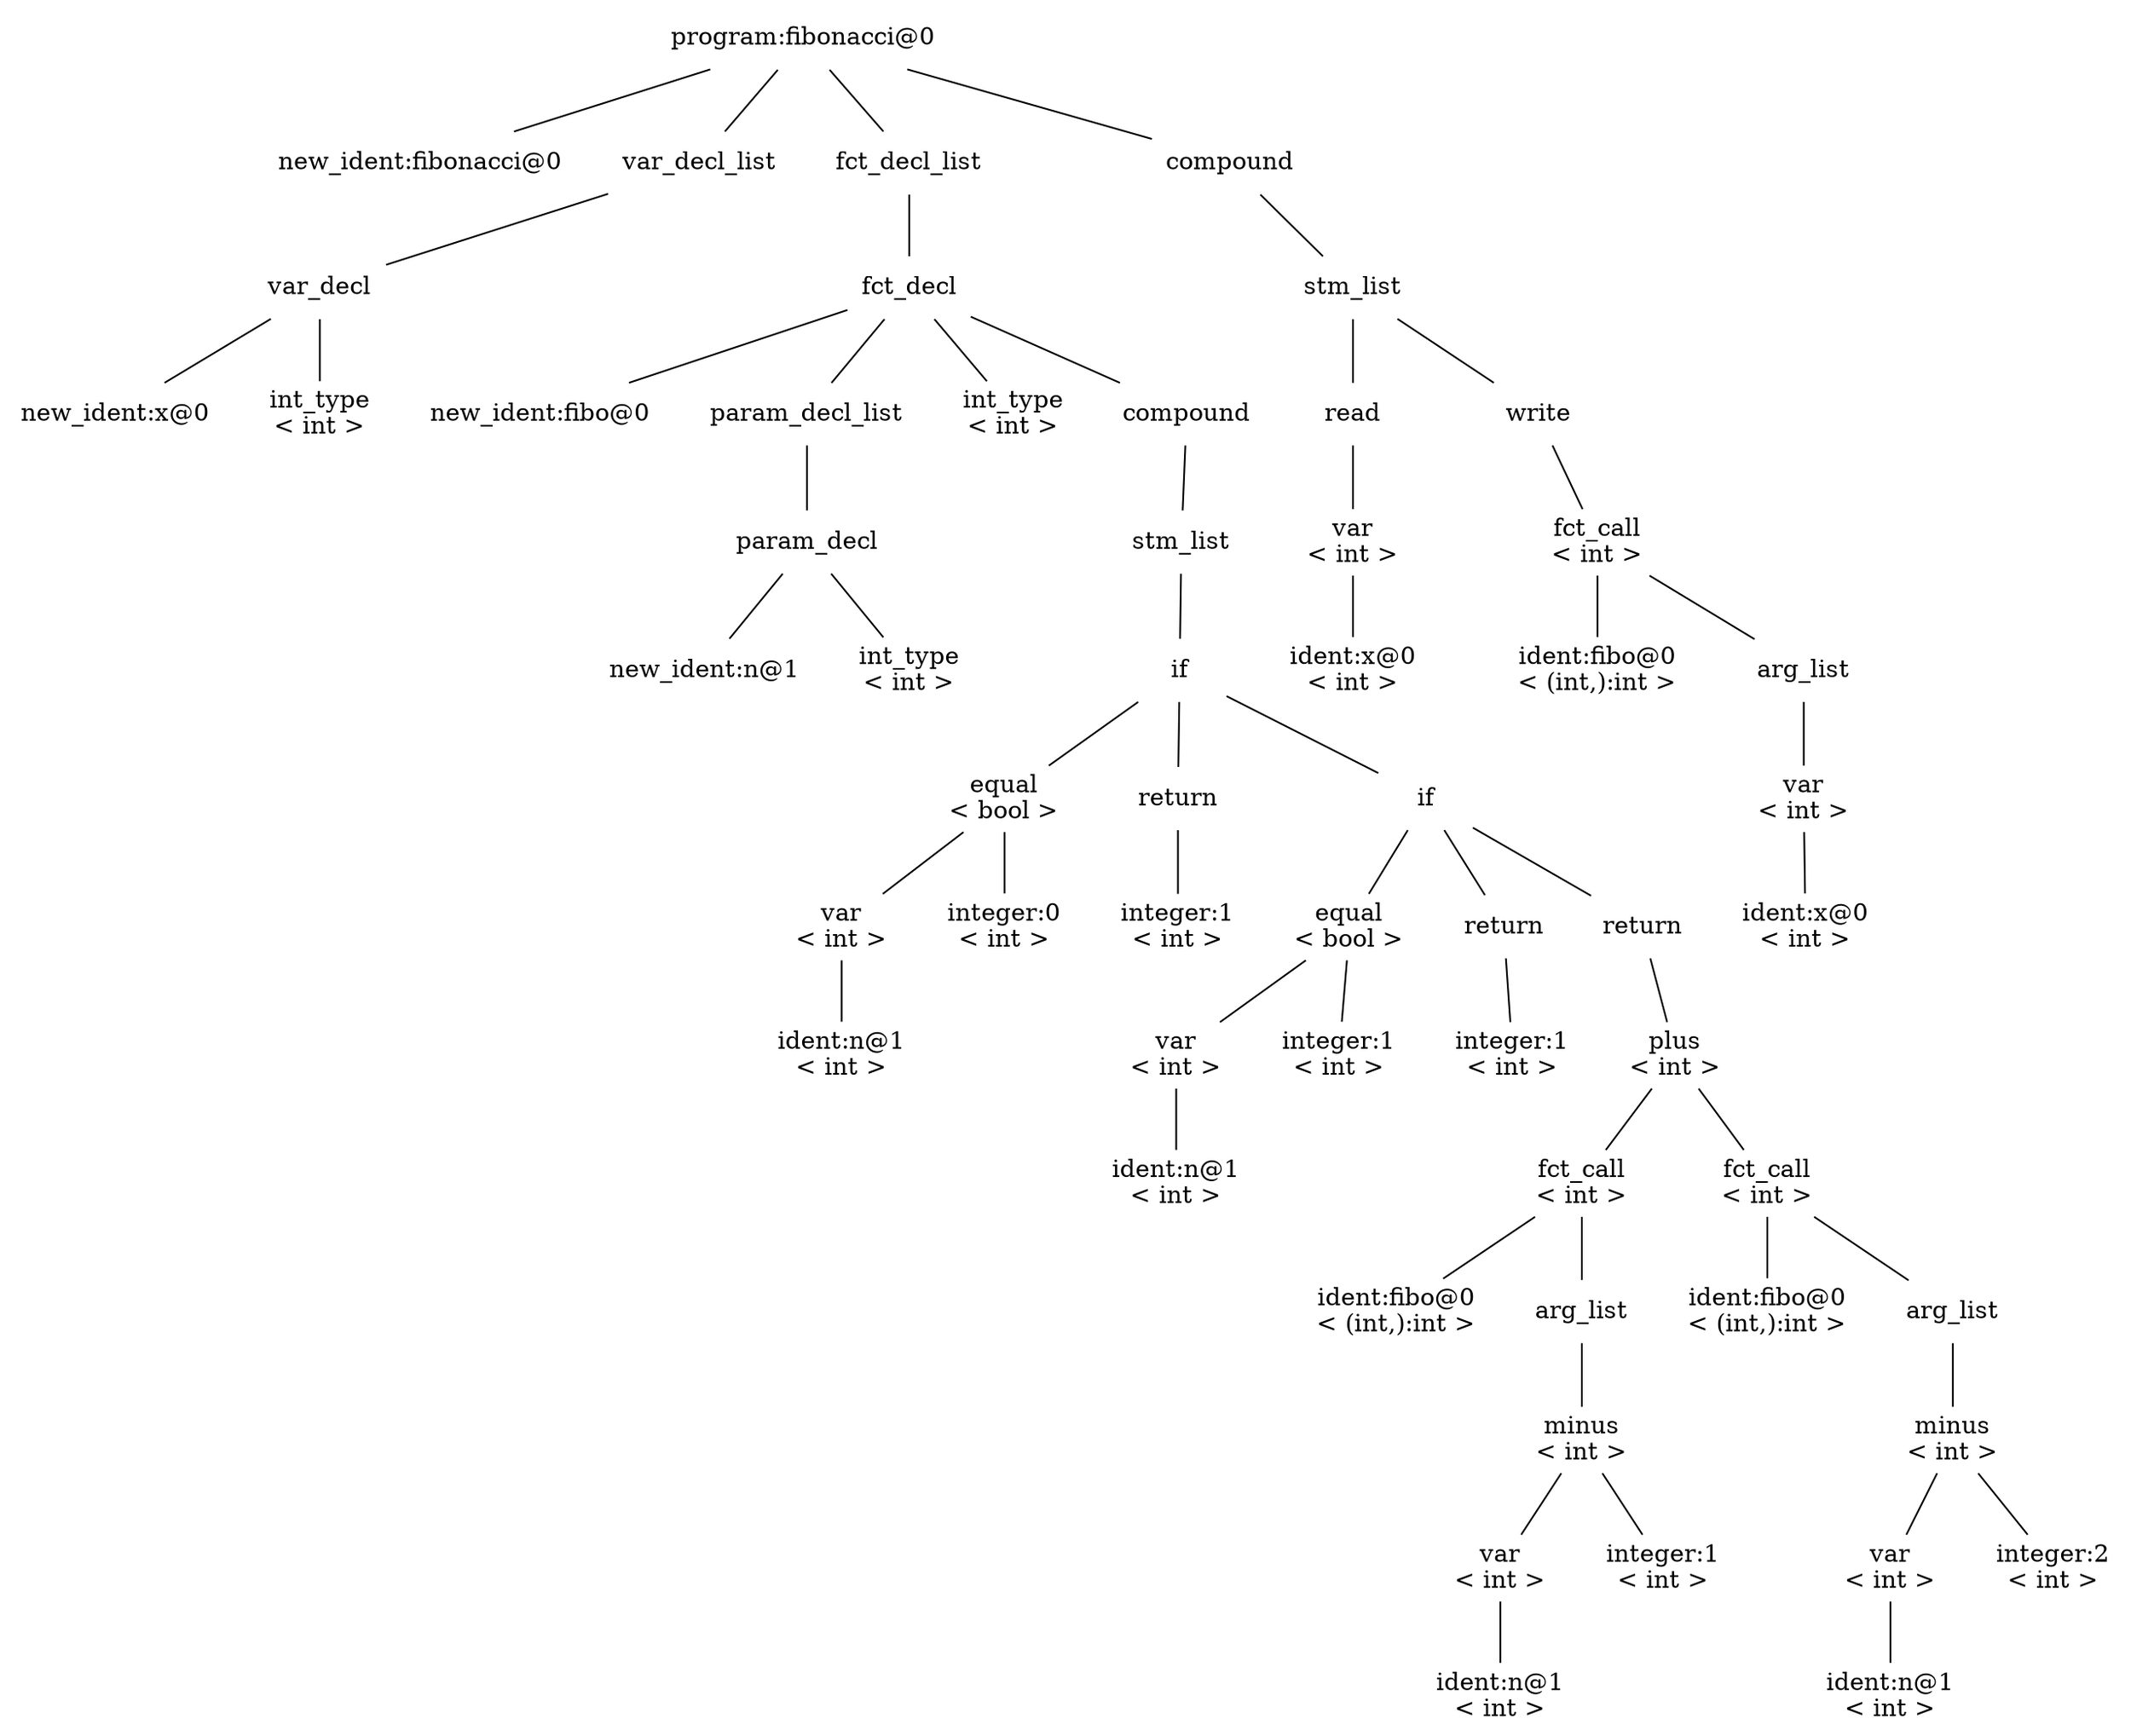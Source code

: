 digraph ast3_fibo {
size="20,20"
node [shape=plaintext]
edge [dir=none]
n56 [label="program:fibonacci@0"]
n0 [label="new_ident:fibonacci@0"]

n56 -> n0;
n4 [label="var_decl_list"]
n3 [label="var_decl"]
n1 [label="new_ident:x@0"]

n3 -> n1;
n2 [label="int_type\n< int >"]

n3 -> n2;

n4 -> n3;

n56 -> n4;
n44 [label="fct_decl_list"]
n43 [label="fct_decl"]
n5 [label="new_ident:fibo@0"]

n43 -> n5;
n9 [label="param_decl_list"]
n8 [label="param_decl"]
n6 [label="new_ident:n@1"]

n8 -> n6;
n7 [label="int_type\n< int >"]

n8 -> n7;

n9 -> n8;

n43 -> n9;
n10 [label="int_type\n< int >"]

n43 -> n10;
n42 [label="compound"]
n41 [label="stm_list"]
n40 [label="if"]
n14 [label="equal\n< bool >"]
n12 [label="var\n< int >"]
n11 [label="ident:n@1\n< int >"]

n12 -> n11;

n14 -> n12;
n13 [label="integer:0\n< int >"]

n14 -> n13;

n40 -> n14;
n16 [label="return"]
n15 [label="integer:1\n< int >"]

n16 -> n15;

n40 -> n16;
n39 [label="if"]
n20 [label="equal\n< bool >"]
n18 [label="var\n< int >"]
n17 [label="ident:n@1\n< int >"]

n18 -> n17;

n20 -> n18;
n19 [label="integer:1\n< int >"]

n20 -> n19;

n39 -> n20;
n22 [label="return"]
n21 [label="integer:1\n< int >"]

n22 -> n21;

n39 -> n22;
n38 [label="return"]
n37 [label="plus\n< int >"]
n29 [label="fct_call\n< int >"]
n23 [label="ident:fibo@0\n< (int,):int >"]

n29 -> n23;
n28 [label="arg_list"]
n27 [label="minus\n< int >"]
n25 [label="var\n< int >"]
n24 [label="ident:n@1\n< int >"]

n25 -> n24;

n27 -> n25;
n26 [label="integer:1\n< int >"]

n27 -> n26;

n28 -> n27;

n29 -> n28;

n37 -> n29;
n36 [label="fct_call\n< int >"]
n30 [label="ident:fibo@0\n< (int,):int >"]

n36 -> n30;
n35 [label="arg_list"]
n34 [label="minus\n< int >"]
n32 [label="var\n< int >"]
n31 [label="ident:n@1\n< int >"]

n32 -> n31;

n34 -> n32;
n33 [label="integer:2\n< int >"]

n34 -> n33;

n35 -> n34;

n36 -> n35;

n37 -> n36;

n38 -> n37;

n39 -> n38;

n40 -> n39;

n41 -> n40;

n42 -> n41;

n43 -> n42;

n44 -> n43;

n56 -> n44;
n55 [label="compound"]
n54 [label="stm_list"]
n47 [label="read"]
n46 [label="var\n< int >"]
n45 [label="ident:x@0\n< int >"]

n46 -> n45;

n47 -> n46;

n54 -> n47;
n53 [label="write"]
n52 [label="fct_call\n< int >"]
n48 [label="ident:fibo@0\n< (int,):int >"]

n52 -> n48;
n51 [label="arg_list"]
n50 [label="var\n< int >"]
n49 [label="ident:x@0\n< int >"]

n50 -> n49;

n51 -> n50;

n52 -> n51;

n53 -> n52;

n54 -> n53;

n55 -> n54;

n56 -> n55;
}
